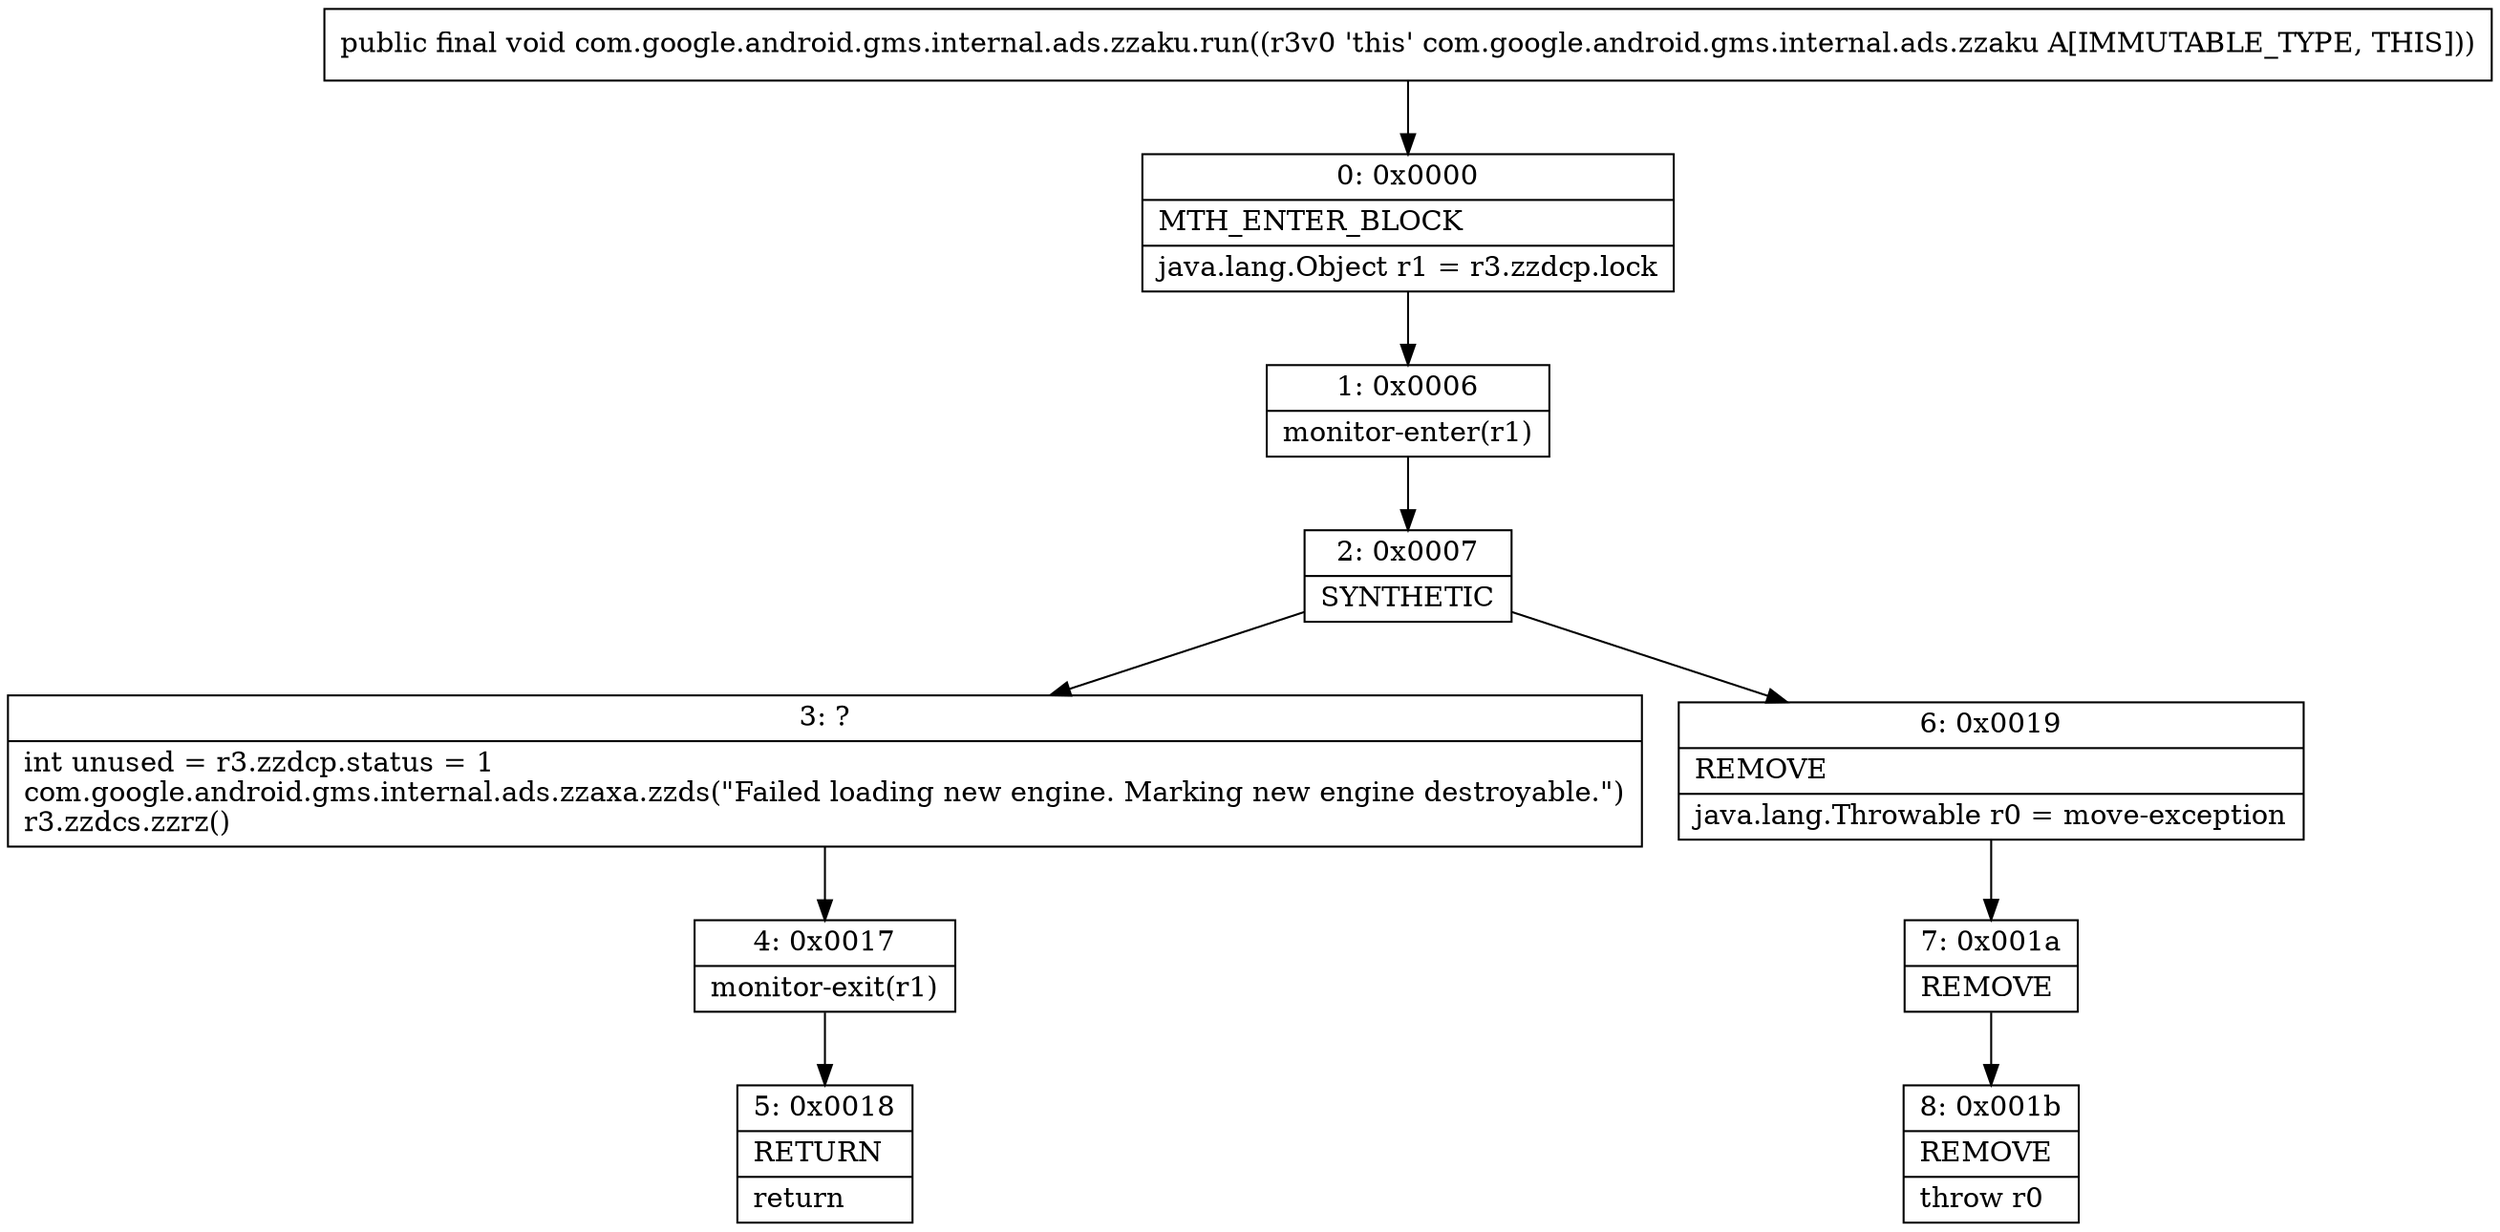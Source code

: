 digraph "CFG forcom.google.android.gms.internal.ads.zzaku.run()V" {
Node_0 [shape=record,label="{0\:\ 0x0000|MTH_ENTER_BLOCK\l|java.lang.Object r1 = r3.zzdcp.lock\l}"];
Node_1 [shape=record,label="{1\:\ 0x0006|monitor\-enter(r1)\l}"];
Node_2 [shape=record,label="{2\:\ 0x0007|SYNTHETIC\l}"];
Node_3 [shape=record,label="{3\:\ ?|int unused = r3.zzdcp.status = 1\lcom.google.android.gms.internal.ads.zzaxa.zzds(\"Failed loading new engine. Marking new engine destroyable.\")\lr3.zzdcs.zzrz()\l}"];
Node_4 [shape=record,label="{4\:\ 0x0017|monitor\-exit(r1)\l}"];
Node_5 [shape=record,label="{5\:\ 0x0018|RETURN\l|return\l}"];
Node_6 [shape=record,label="{6\:\ 0x0019|REMOVE\l|java.lang.Throwable r0 = move\-exception\l}"];
Node_7 [shape=record,label="{7\:\ 0x001a|REMOVE\l}"];
Node_8 [shape=record,label="{8\:\ 0x001b|REMOVE\l|throw r0\l}"];
MethodNode[shape=record,label="{public final void com.google.android.gms.internal.ads.zzaku.run((r3v0 'this' com.google.android.gms.internal.ads.zzaku A[IMMUTABLE_TYPE, THIS])) }"];
MethodNode -> Node_0;
Node_0 -> Node_1;
Node_1 -> Node_2;
Node_2 -> Node_3;
Node_2 -> Node_6;
Node_3 -> Node_4;
Node_4 -> Node_5;
Node_6 -> Node_7;
Node_7 -> Node_8;
}

